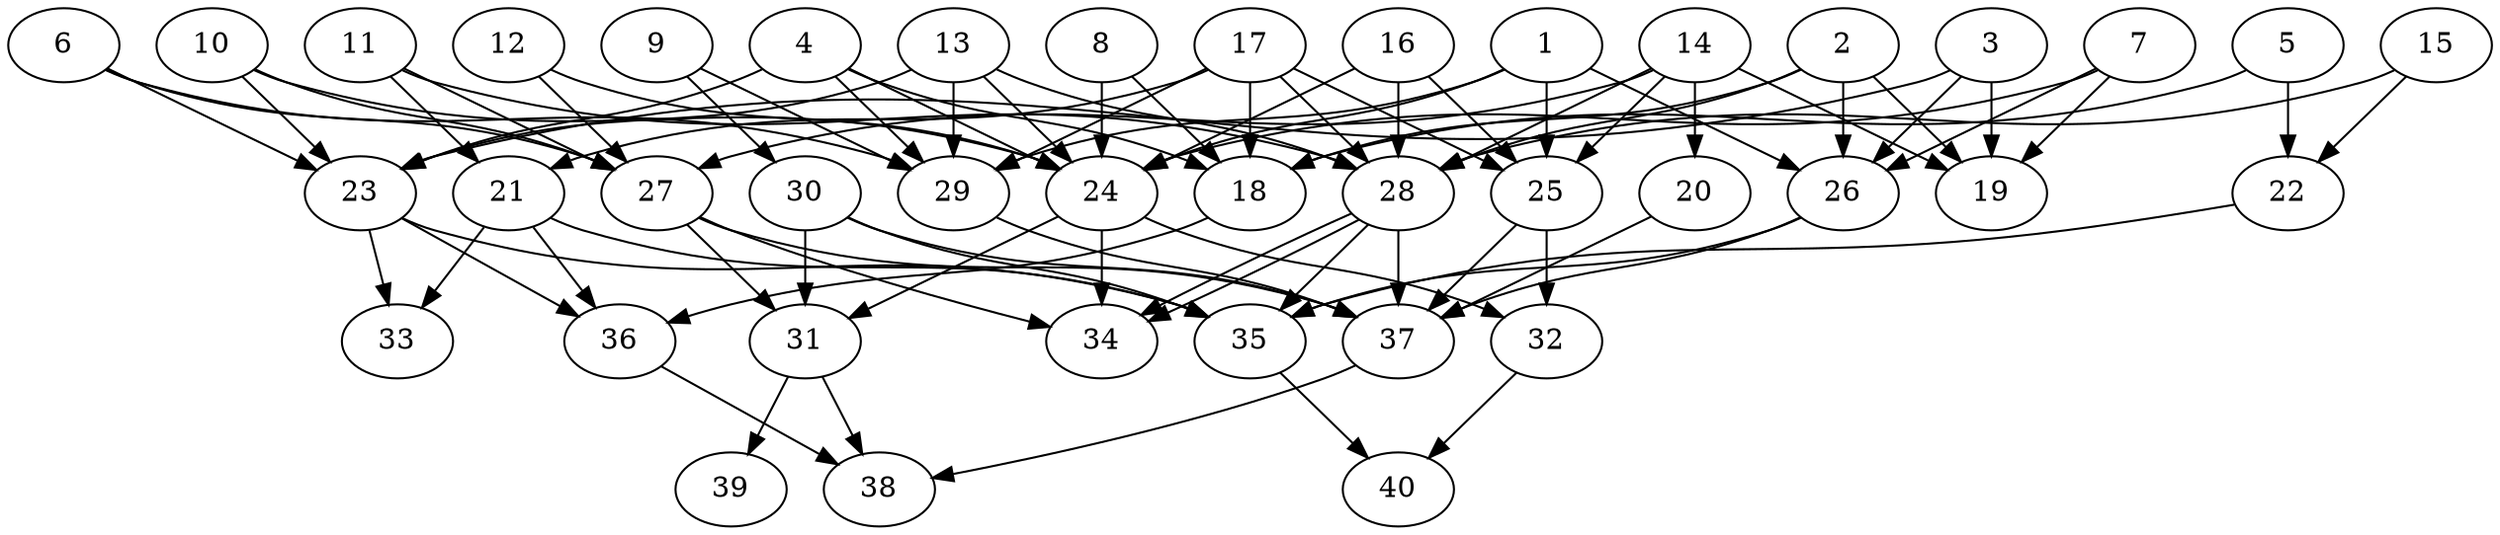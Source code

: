 // DAG automatically generated by daggen at Thu Oct  3 14:06:50 2019
// ./daggen --dot -n 40 --ccr 0.3 --fat 0.7 --regular 0.5 --density 0.5 --mindata 5242880 --maxdata 52428800 
digraph G {
  1 [size="173902507", alpha="0.01", expect_size="52170752"] 
  1 -> 24 [size ="52170752"]
  1 -> 25 [size ="52170752"]
  1 -> 26 [size ="52170752"]
  1 -> 29 [size ="52170752"]
  2 [size="171345920", alpha="0.15", expect_size="51403776"] 
  2 -> 18 [size ="51403776"]
  2 -> 19 [size ="51403776"]
  2 -> 26 [size ="51403776"]
  2 -> 28 [size ="51403776"]
  3 [size="97566720", alpha="0.07", expect_size="29270016"] 
  3 -> 19 [size ="29270016"]
  3 -> 23 [size ="29270016"]
  3 -> 26 [size ="29270016"]
  4 [size="33010347", alpha="0.09", expect_size="9903104"] 
  4 -> 18 [size ="9903104"]
  4 -> 23 [size ="9903104"]
  4 -> 24 [size ="9903104"]
  4 -> 29 [size ="9903104"]
  5 [size="166324907", alpha="0.09", expect_size="49897472"] 
  5 -> 18 [size ="49897472"]
  5 -> 22 [size ="49897472"]
  6 [size="125767680", alpha="0.16", expect_size="37730304"] 
  6 -> 23 [size ="37730304"]
  6 -> 27 [size ="37730304"]
  6 -> 29 [size ="37730304"]
  7 [size="60047360", alpha="0.08", expect_size="18014208"] 
  7 -> 19 [size ="18014208"]
  7 -> 24 [size ="18014208"]
  7 -> 26 [size ="18014208"]
  8 [size="146227200", alpha="0.19", expect_size="43868160"] 
  8 -> 18 [size ="43868160"]
  8 -> 24 [size ="43868160"]
  9 [size="171731627", alpha="0.03", expect_size="51519488"] 
  9 -> 29 [size ="51519488"]
  9 -> 30 [size ="51519488"]
  10 [size="151060480", alpha="0.04", expect_size="45318144"] 
  10 -> 23 [size ="45318144"]
  10 -> 24 [size ="45318144"]
  10 -> 27 [size ="45318144"]
  11 [size="155712853", alpha="0.07", expect_size="46713856"] 
  11 -> 21 [size ="46713856"]
  11 -> 27 [size ="46713856"]
  11 -> 28 [size ="46713856"]
  12 [size="160327680", alpha="0.14", expect_size="48098304"] 
  12 -> 24 [size ="48098304"]
  12 -> 27 [size ="48098304"]
  13 [size="119958187", alpha="0.08", expect_size="35987456"] 
  13 -> 23 [size ="35987456"]
  13 -> 24 [size ="35987456"]
  13 -> 28 [size ="35987456"]
  13 -> 29 [size ="35987456"]
  14 [size="172980907", alpha="0.07", expect_size="51894272"] 
  14 -> 19 [size ="51894272"]
  14 -> 20 [size ="51894272"]
  14 -> 25 [size ="51894272"]
  14 -> 27 [size ="51894272"]
  14 -> 28 [size ="51894272"]
  15 [size="83954347", alpha="0.16", expect_size="25186304"] 
  15 -> 22 [size ="25186304"]
  15 -> 28 [size ="25186304"]
  16 [size="152432640", alpha="0.11", expect_size="45729792"] 
  16 -> 24 [size ="45729792"]
  16 -> 25 [size ="45729792"]
  16 -> 28 [size ="45729792"]
  17 [size="124603733", alpha="0.12", expect_size="37381120"] 
  17 -> 18 [size ="37381120"]
  17 -> 21 [size ="37381120"]
  17 -> 25 [size ="37381120"]
  17 -> 28 [size ="37381120"]
  17 -> 29 [size ="37381120"]
  18 [size="30750720", alpha="0.19", expect_size="9225216"] 
  18 -> 36 [size ="9225216"]
  19 [size="22906880", alpha="0.08", expect_size="6872064"] 
  20 [size="43103573", alpha="0.07", expect_size="12931072"] 
  20 -> 37 [size ="12931072"]
  21 [size="77107200", alpha="0.06", expect_size="23132160"] 
  21 -> 33 [size ="23132160"]
  21 -> 35 [size ="23132160"]
  21 -> 36 [size ="23132160"]
  22 [size="133614933", alpha="0.04", expect_size="40084480"] 
  22 -> 35 [size ="40084480"]
  23 [size="85995520", alpha="0.13", expect_size="25798656"] 
  23 -> 33 [size ="25798656"]
  23 -> 35 [size ="25798656"]
  23 -> 36 [size ="25798656"]
  24 [size="148244480", alpha="0.04", expect_size="44473344"] 
  24 -> 31 [size ="44473344"]
  24 -> 32 [size ="44473344"]
  24 -> 34 [size ="44473344"]
  25 [size="47479467", alpha="0.14", expect_size="14243840"] 
  25 -> 32 [size ="14243840"]
  25 -> 37 [size ="14243840"]
  26 [size="173905920", alpha="0.17", expect_size="52171776"] 
  26 -> 35 [size ="52171776"]
  26 -> 37 [size ="52171776"]
  27 [size="105120427", alpha="0.06", expect_size="31536128"] 
  27 -> 31 [size ="31536128"]
  27 -> 34 [size ="31536128"]
  27 -> 37 [size ="31536128"]
  28 [size="44595200", alpha="0.11", expect_size="13378560"] 
  28 -> 34 [size ="13378560"]
  28 -> 34 [size ="13378560"]
  28 -> 35 [size ="13378560"]
  28 -> 37 [size ="13378560"]
  29 [size="38809600", alpha="0.16", expect_size="11642880"] 
  29 -> 37 [size ="11642880"]
  30 [size="99054933", alpha="0.18", expect_size="29716480"] 
  30 -> 31 [size ="29716480"]
  30 -> 35 [size ="29716480"]
  30 -> 37 [size ="29716480"]
  31 [size="152613547", alpha="0.17", expect_size="45784064"] 
  31 -> 38 [size ="45784064"]
  31 -> 39 [size ="45784064"]
  32 [size="41335467", alpha="0.15", expect_size="12400640"] 
  32 -> 40 [size ="12400640"]
  33 [size="76380160", alpha="0.06", expect_size="22914048"] 
  34 [size="23261867", alpha="0.16", expect_size="6978560"] 
  35 [size="54807893", alpha="0.15", expect_size="16442368"] 
  35 -> 40 [size ="16442368"]
  36 [size="162580480", alpha="0.11", expect_size="48774144"] 
  36 -> 38 [size ="48774144"]
  37 [size="140294827", alpha="0.01", expect_size="42088448"] 
  37 -> 38 [size ="42088448"]
  38 [size="30528853", alpha="0.12", expect_size="9158656"] 
  39 [size="119316480", alpha="0.04", expect_size="35794944"] 
  40 [size="89064107", alpha="0.19", expect_size="26719232"] 
}
